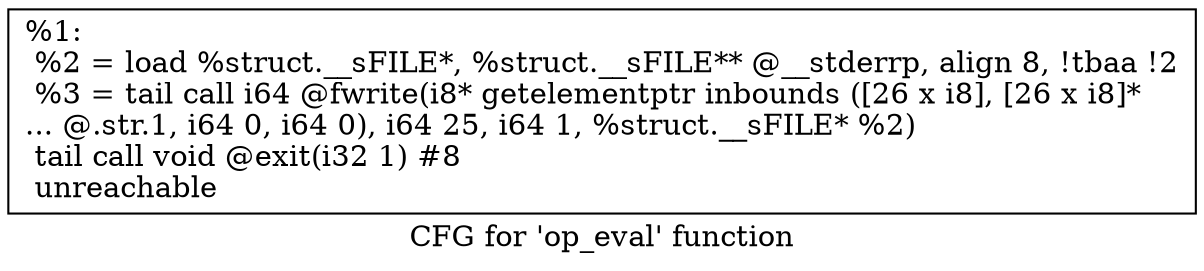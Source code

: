 digraph "CFG for 'op_eval' function" {
	label="CFG for 'op_eval' function";

	Node0x7f8ef0d42da0 [shape=record,label="{%1:\l  %2 = load %struct.__sFILE*, %struct.__sFILE** @__stderrp, align 8, !tbaa !2\l  %3 = tail call i64 @fwrite(i8* getelementptr inbounds ([26 x i8], [26 x i8]*\l... @.str.1, i64 0, i64 0), i64 25, i64 1, %struct.__sFILE* %2)\l  tail call void @exit(i32 1) #8\l  unreachable\l}"];
}

